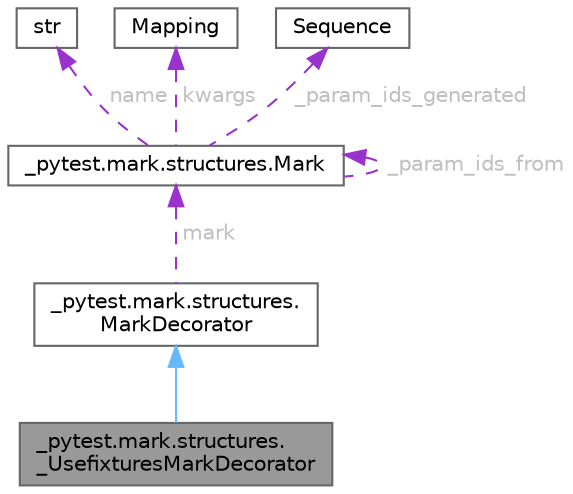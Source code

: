 digraph "_pytest.mark.structures._UsefixturesMarkDecorator"
{
 // LATEX_PDF_SIZE
  bgcolor="transparent";
  edge [fontname=Helvetica,fontsize=10,labelfontname=Helvetica,labelfontsize=10];
  node [fontname=Helvetica,fontsize=10,shape=box,height=0.2,width=0.4];
  Node1 [id="Node000001",label="_pytest.mark.structures.\l_UsefixturesMarkDecorator",height=0.2,width=0.4,color="gray40", fillcolor="grey60", style="filled", fontcolor="black",tooltip=" "];
  Node2 -> Node1 [id="edge1_Node000001_Node000002",dir="back",color="steelblue1",style="solid",tooltip=" "];
  Node2 [id="Node000002",label="_pytest.mark.structures.\lMarkDecorator",height=0.2,width=0.4,color="gray40", fillcolor="white", style="filled",URL="$class__pytest_1_1mark_1_1structures_1_1MarkDecorator.html",tooltip=" "];
  Node3 -> Node2 [id="edge2_Node000002_Node000003",dir="back",color="darkorchid3",style="dashed",tooltip=" ",label=" mark",fontcolor="grey" ];
  Node3 [id="Node000003",label="_pytest.mark.structures.Mark",height=0.2,width=0.4,color="gray40", fillcolor="white", style="filled",URL="$class__pytest_1_1mark_1_1structures_1_1Mark.html",tooltip=" "];
  Node4 -> Node3 [id="edge3_Node000003_Node000004",dir="back",color="darkorchid3",style="dashed",tooltip=" ",label=" name",fontcolor="grey" ];
  Node4 [id="Node000004",label="str",height=0.2,width=0.4,color="gray40", fillcolor="white", style="filled",tooltip=" "];
  Node5 -> Node3 [id="edge4_Node000003_Node000005",dir="back",color="darkorchid3",style="dashed",tooltip=" ",label=" kwargs",fontcolor="grey" ];
  Node5 [id="Node000005",label="Mapping",height=0.2,width=0.4,color="gray40", fillcolor="white", style="filled",tooltip=" "];
  Node3 -> Node3 [id="edge5_Node000003_Node000003",dir="back",color="darkorchid3",style="dashed",tooltip=" ",label=" _param_ids_from",fontcolor="grey" ];
  Node6 -> Node3 [id="edge6_Node000003_Node000006",dir="back",color="darkorchid3",style="dashed",tooltip=" ",label=" _param_ids_generated",fontcolor="grey" ];
  Node6 [id="Node000006",label="Sequence",height=0.2,width=0.4,color="gray40", fillcolor="white", style="filled",tooltip=" "];
}
